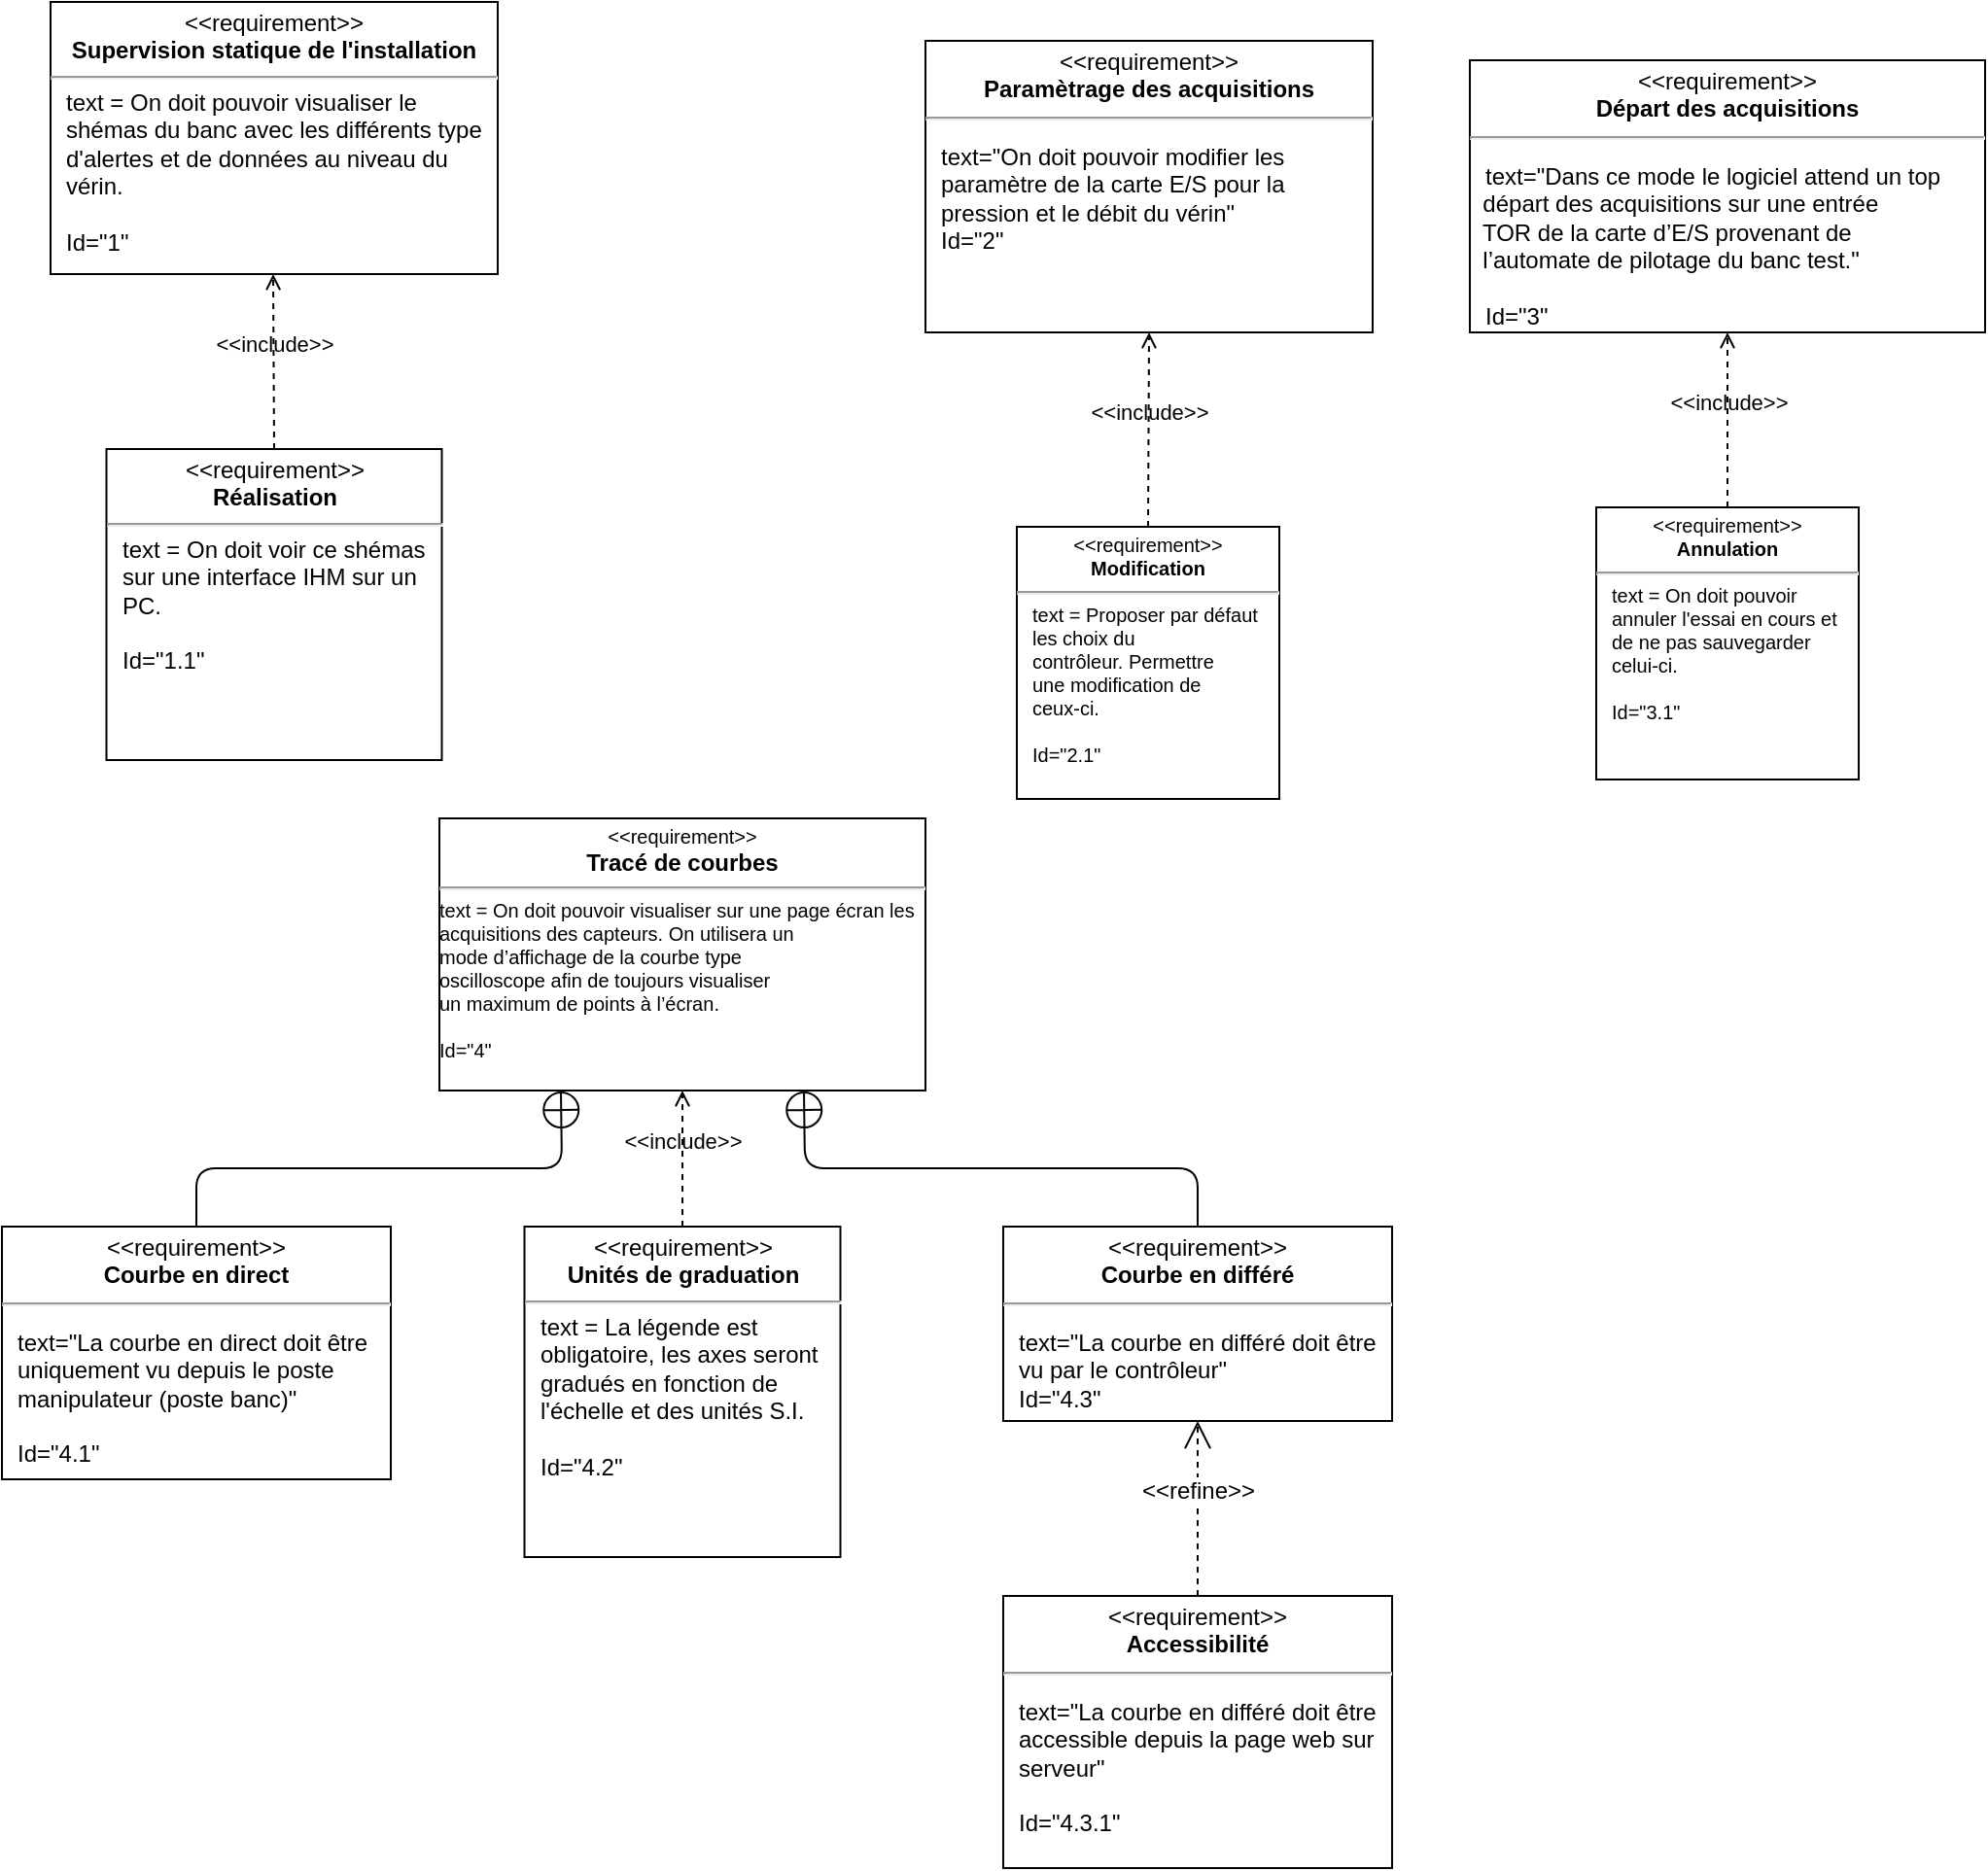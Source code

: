 <mxfile>
    <diagram id="v-w_UyHxcoHzM-9ri4jf" name="Page-1">
        <mxGraphModel dx="1111" dy="860" grid="1" gridSize="10" guides="1" tooltips="1" connect="1" arrows="1" fold="1" page="1" pageScale="1" pageWidth="1169" pageHeight="1654" math="0" shadow="0">
            <root>
                <mxCell id="0"/>
                <mxCell id="1" parent="0"/>
                <mxCell id="12" value="&lt;p style=&quot;margin: 4px 0px 0px&quot;&gt;&lt;font style=&quot;font-size: 12px&quot;&gt;&amp;lt;&amp;lt;requirement&amp;gt;&amp;gt;&lt;br&gt;&lt;span&gt;&lt;b&gt;Réalisation&lt;/b&gt;&lt;/span&gt;&lt;br&gt;&lt;/font&gt;&lt;/p&gt;&lt;hr&gt;&lt;p style=&quot;text-align: left ; margin: 0px 0px 0px 8px&quot;&gt;&lt;font style=&quot;font-size: 12px&quot;&gt;text =&amp;nbsp;&lt;span&gt;On doit voir ce shémas sur une interface IHM sur un PC.&lt;/span&gt;&lt;/font&gt;&lt;/p&gt;&lt;p style=&quot;text-align: left ; margin: 0px 0px 0px 8px&quot;&gt;&lt;font style=&quot;font-size: 12px&quot;&gt;&lt;span&gt;&lt;br&gt;&lt;/span&gt;&lt;/font&gt;&lt;/p&gt;&lt;p style=&quot;text-align: left ; margin: 0px 0px 0px 8px&quot;&gt;&lt;font style=&quot;font-size: 12px&quot;&gt;&lt;span&gt;Id=&quot;1.1&quot;&lt;/span&gt;&lt;/font&gt;&lt;/p&gt;" style="shape=rect;html=1;overflow=fill;whiteSpace=wrap;fontSize=10;align=center;" parent="1" vertex="1">
                    <mxGeometry x="148.75" y="310" width="172.5" height="160" as="geometry"/>
                </mxCell>
                <mxCell id="19" value="&lt;p style=&quot;margin: 0px ; margin-top: 4px ; text-align: center&quot;&gt;&lt;font style=&quot;font-size: 12px&quot;&gt;&amp;lt;&amp;lt;requirement&amp;gt;&amp;gt;&lt;br&gt;&lt;b&gt;Supervision statique de l'installation&lt;br&gt;&lt;/b&gt;&lt;/font&gt;&lt;/p&gt;&lt;hr&gt;&lt;p style=&quot;margin: 0px ; margin-left: 8px ; text-align: left&quot;&gt;&lt;font style=&quot;font-size: 12px&quot;&gt;text = On doit pouvoir visualiser le shémas du banc avec les différents type d'alertes et de données au niveau du vérin.&lt;/font&gt;&lt;/p&gt;&lt;p style=&quot;margin: 0px ; margin-left: 8px ; text-align: left&quot;&gt;&lt;font style=&quot;font-size: 12px&quot;&gt;&lt;br&gt;&lt;/font&gt;&lt;/p&gt;&lt;p style=&quot;margin: 0px ; margin-left: 8px ; text-align: left&quot;&gt;&lt;font style=&quot;font-size: 12px&quot;&gt;Id=&quot;1&quot;&lt;/font&gt;&lt;/p&gt;&lt;div style=&quot;padding: 0px ; margin: 0px&quot;&gt;&lt;br style=&quot;padding: 0px ; margin: 0px ; text-align: left&quot;&gt;&lt;/div&gt;" style="shape=rect;html=1;overflow=fill;whiteSpace=wrap;fontSize=10;" parent="1" vertex="1">
                    <mxGeometry x="120" y="80" width="230" height="140" as="geometry"/>
                </mxCell>
                <mxCell id="23" value="&lt;p style=&quot;margin: 0px ; margin-top: 4px ; text-align: center&quot;&gt;&amp;lt;&amp;lt;requirement&amp;gt;&amp;gt;&lt;br&gt;&lt;span&gt;&lt;b&gt;Modification&lt;/b&gt;&lt;/span&gt;&lt;br&gt;&lt;/p&gt;&lt;hr&gt;&lt;p style=&quot;text-align: left ; margin: 0px 0px 0px 8px&quot;&gt;text =&amp;nbsp;&lt;span style=&quot;text-align: center&quot;&gt;&lt;font style=&quot;font-size: 10px&quot;&gt;Proposer par défaut&lt;br&gt;les choix du&lt;br&gt;contrôleur. Permettre&lt;br&gt;une modification de&lt;br&gt;ceux-ci.&lt;/font&gt;&lt;/span&gt;&lt;/p&gt;&lt;p style=&quot;text-align: left ; margin: 0px 0px 0px 8px&quot;&gt;&lt;span style=&quot;text-align: center&quot;&gt;&lt;font style=&quot;font-size: 10px&quot;&gt;&lt;br&gt;&lt;/font&gt;&lt;/span&gt;&lt;/p&gt;&lt;p style=&quot;text-align: left ; margin: 0px 0px 0px 8px&quot;&gt;&lt;span style=&quot;text-align: center&quot;&gt;&lt;font style=&quot;font-size: 10px&quot;&gt;Id=&quot;2.1&quot;&lt;/font&gt;&lt;/span&gt;&lt;/p&gt;&lt;br&gt;&#9;&#9;&lt;br&gt;&#9;&lt;br&gt;&#9;&lt;br&gt;&#9;&#9;" style="shape=rect;html=1;overflow=fill;whiteSpace=wrap;fontSize=10;" parent="1" vertex="1">
                    <mxGeometry x="617" y="350" width="135" height="140" as="geometry"/>
                </mxCell>
                <mxCell id="28" value="&lt;p style=&quot;margin: 0px ; margin-top: 4px ; text-align: center&quot;&gt;&amp;lt;&amp;lt;requirement&amp;gt;&amp;gt;&lt;br&gt;&lt;span&gt;&lt;b&gt;Annulation&lt;/b&gt;&lt;/span&gt;&lt;br&gt;&lt;/p&gt;&lt;hr&gt;&lt;p style=&quot;text-align: left ; margin: 0px 0px 0px 8px&quot;&gt;text = On doit pouvoir annuler l'essai en cours et de ne pas sauvegarder celui-ci.&lt;span style=&quot;text-align: center&quot;&gt;&lt;font style=&quot;font-size: 10px&quot;&gt;&lt;br&gt;&lt;/font&gt;&lt;/span&gt;&lt;/p&gt;&lt;p style=&quot;text-align: left ; margin: 0px 0px 0px 8px&quot;&gt;&lt;br&gt;&lt;/p&gt;&lt;p style=&quot;text-align: left ; margin: 0px 0px 0px 8px&quot;&gt;Id=&quot;3.1&quot;&lt;/p&gt;&lt;br&gt;&#9;&#9;&lt;br&gt;&#9;&lt;br&gt;&#9;&lt;br&gt;&#9;&#9;" style="shape=rect;html=1;overflow=fill;whiteSpace=wrap;fontSize=10;" parent="1" vertex="1">
                    <mxGeometry x="915" y="340" width="135" height="140" as="geometry"/>
                </mxCell>
                <mxCell id="30" value="&lt;p style=&quot;margin: 0px ; margin-top: 4px ; text-align: center&quot;&gt;&amp;lt;&amp;lt;requirement&amp;gt;&amp;gt;&lt;br&gt;&lt;span style=&quot;font-size: 12px&quot;&gt;&lt;b&gt;Tracé de courbes&lt;/b&gt;&lt;/span&gt;&lt;/p&gt;&lt;hr&gt;&lt;div style=&quot;padding: 0px ; margin: 0px&quot;&gt;&lt;div&gt;&lt;div style=&quot;text-align: left&quot;&gt;text = On doit pouvoir v&lt;font&gt;&lt;font style=&quot;font-size: 10px&quot;&gt;&lt;span&gt;isualiser sur une page écran les&lt;br&gt;acquisitions des capteurs.&amp;nbsp;On utilisera un&lt;br&gt;&lt;/span&gt;&lt;span&gt;mode d’affichage de la courbe type&lt;br&gt;&lt;/span&gt;&lt;span&gt;oscilloscope afin de toujours visualiser&lt;br&gt;&lt;/span&gt;&lt;span&gt;un maximum de points à l’écran&lt;/span&gt;&lt;span style=&quot;text-align: center&quot;&gt;.&lt;/span&gt;&lt;/font&gt;&lt;/font&gt;&lt;/div&gt;&lt;div style=&quot;text-align: left&quot;&gt;&lt;font&gt;&lt;font style=&quot;font-size: 10px&quot;&gt;&lt;span style=&quot;text-align: center&quot;&gt;&lt;br&gt;&lt;/span&gt;&lt;/font&gt;&lt;/font&gt;&lt;/div&gt;&lt;div style=&quot;text-align: left&quot;&gt;&lt;font&gt;&lt;font style=&quot;font-size: 10px&quot;&gt;&lt;span style=&quot;text-align: center&quot;&gt;Id=&quot;4&quot;&lt;/span&gt;&lt;/font&gt;&lt;/font&gt;&lt;/div&gt;&lt;br&gt;&#9;&#9;&lt;br&gt;&#9;&lt;br&gt;&#9;&lt;br&gt;&#9;&#9;&lt;/div&gt;&lt;div style=&quot;text-align: left&quot;&gt;&lt;br&gt;&lt;/div&gt;&lt;/div&gt;" style="shape=rect;html=1;overflow=fill;whiteSpace=wrap;fontSize=10;" parent="1" vertex="1">
                    <mxGeometry x="320" y="500" width="250" height="140" as="geometry"/>
                </mxCell>
                <mxCell id="31" value="&lt;p style=&quot;margin: 4px 0px 0px&quot;&gt;&lt;font style=&quot;font-size: 12px&quot;&gt;&amp;lt;&amp;lt;requirement&amp;gt;&amp;gt;&lt;br&gt;&lt;b&gt;&lt;span&gt;Unités de graduation&lt;/span&gt;&lt;br&gt;&lt;/b&gt;&lt;/font&gt;&lt;/p&gt;&lt;hr&gt;&lt;p style=&quot;text-align: left ; margin: 0px 0px 0px 8px&quot;&gt;&lt;font style=&quot;font-size: 12px&quot;&gt;text = La l&lt;span&gt;égende est&amp;nbsp; obligatoire, les axes seront gradués en fonction de l'échelle et des unités S.I.&lt;/span&gt;&lt;/font&gt;&lt;/p&gt;&lt;p style=&quot;text-align: left ; margin: 0px 0px 0px 8px&quot;&gt;&lt;font style=&quot;font-size: 12px&quot;&gt;&lt;span&gt;&lt;br&gt;&lt;/span&gt;&lt;/font&gt;&lt;/p&gt;&lt;p style=&quot;text-align: left ; margin: 0px 0px 0px 8px&quot;&gt;&lt;font style=&quot;font-size: 12px&quot;&gt;&lt;span&gt;Id=&quot;4.2&quot;&lt;/span&gt;&lt;/font&gt;&lt;/p&gt;" style="shape=rect;html=1;overflow=fill;whiteSpace=wrap;fontSize=10;align=center;" parent="1" vertex="1">
                    <mxGeometry x="363.75" y="710" width="162.5" height="170" as="geometry"/>
                </mxCell>
                <mxCell id="33" value="&amp;lt;&amp;lt;include&amp;gt;&amp;gt;" style="html=1;verticalAlign=bottom;labelBackgroundColor=none;endArrow=open;endFill=0;dashed=1;exitX=0.5;exitY=0;exitDx=0;exitDy=0;entryX=0.5;entryY=1;entryDx=0;entryDy=0;" parent="1" source="31" target="30" edge="1">
                    <mxGeometry width="160" relative="1" as="geometry">
                        <mxPoint x="380" y="650" as="sourcePoint"/>
                        <mxPoint x="660" y="440" as="targetPoint"/>
                    </mxGeometry>
                </mxCell>
                <mxCell id="35" value="&amp;lt;&amp;lt;include&amp;gt;&amp;gt;" style="html=1;verticalAlign=bottom;labelBackgroundColor=none;endArrow=open;endFill=0;dashed=1;exitX=0.5;exitY=0;exitDx=0;exitDy=0;entryX=0.5;entryY=1;entryDx=0;entryDy=0;" parent="1" source="12" edge="1">
                    <mxGeometry width="160" relative="1" as="geometry">
                        <mxPoint x="234.5" y="290" as="sourcePoint"/>
                        <mxPoint x="234.5" y="220" as="targetPoint"/>
                    </mxGeometry>
                </mxCell>
                <mxCell id="36" value="&amp;lt;&amp;lt;include&amp;gt;&amp;gt;" style="html=1;verticalAlign=bottom;labelBackgroundColor=none;endArrow=open;endFill=0;dashed=1;exitX=0.5;exitY=0;exitDx=0;exitDy=0;entryX=0.5;entryY=1;entryDx=0;entryDy=0;" parent="1" source="23" target="43" edge="1">
                    <mxGeometry width="160" relative="1" as="geometry">
                        <mxPoint x="550.5" y="330" as="sourcePoint"/>
                        <mxPoint x="550" y="240" as="targetPoint"/>
                    </mxGeometry>
                </mxCell>
                <mxCell id="37" value="&amp;lt;&amp;lt;include&amp;gt;&amp;gt;" style="html=1;verticalAlign=bottom;labelBackgroundColor=none;endArrow=open;endFill=0;dashed=1;exitX=0.5;exitY=0;exitDx=0;exitDy=0;entryX=0.5;entryY=1;entryDx=0;entryDy=0;" parent="1" source="28" target="40" edge="1">
                    <mxGeometry width="160" relative="1" as="geometry">
                        <mxPoint x="845" y="300" as="sourcePoint"/>
                        <mxPoint x="845" y="210" as="targetPoint"/>
                    </mxGeometry>
                </mxCell>
                <mxCell id="40" value="&lt;p style=&quot;margin: 0px ; margin-top: 4px ; text-align: center&quot;&gt;&amp;lt;&amp;lt;requirement&amp;gt;&amp;gt;&lt;br&gt;&lt;b&gt;Départ des acquisitions&lt;/b&gt;&lt;/p&gt;&lt;hr&gt;&lt;p&gt;&lt;/p&gt;&lt;p style=&quot;margin: 0px ; margin-left: 8px ; text-align: left&quot;&gt;text=&quot;&lt;span style=&quot;font-family: &amp;#34;helvetica&amp;#34;&quot;&gt;Dans ce mode le logiciel attend un top&lt;/span&gt;&lt;/p&gt;&lt;div style=&quot;text-align: left&quot;&gt;&amp;nbsp; départ des acquisitions sur une entrée&lt;/div&gt;&lt;div style=&quot;text-align: left&quot;&gt;&amp;nbsp; TOR de la carte d’E/S provenant de&lt;/div&gt;&lt;div style=&quot;text-align: left&quot;&gt;&amp;nbsp; l’automate de pilotage du banc test.&lt;span&gt;&quot;&lt;/span&gt;&lt;/div&gt;&lt;div style=&quot;text-align: left&quot;&gt;&lt;span&gt;&lt;br&gt;&lt;/span&gt;&lt;/div&gt;&lt;p style=&quot;margin: 0px ; margin-left: 8px ; text-align: left&quot;&gt;Id=&quot;3&quot;&lt;/p&gt;" style="shape=rect;overflow=fill;html=1;whiteSpace=wrap;align=center;fontSize=12;" parent="1" vertex="1">
                    <mxGeometry x="850" y="110" width="265" height="140" as="geometry"/>
                </mxCell>
                <mxCell id="43" value="&lt;p style=&quot;margin: 0px ; margin-top: 4px ; text-align: center&quot;&gt;&amp;lt;&amp;lt;requirement&amp;gt;&amp;gt;&lt;br&gt;&lt;b&gt;Paramètrage des acquisitions&lt;/b&gt;&lt;/p&gt;&lt;hr&gt;&lt;p&gt;&lt;/p&gt;&lt;p style=&quot;margin: 0px ; margin-left: 8px ; text-align: left&quot;&gt;text=&quot;On doit pouvoir modifier les paramètre de la carte E/S pour la pression et le débit du vérin&quot;&lt;br&gt;Id=&quot;2&quot;&lt;/p&gt;" style="shape=rect;overflow=fill;html=1;whiteSpace=wrap;align=center;fontSize=12;" parent="1" vertex="1">
                    <mxGeometry x="570" y="100" width="230" height="150" as="geometry"/>
                </mxCell>
                <mxCell id="44" value="&lt;p style=&quot;margin: 0px ; margin-top: 4px ; text-align: center&quot;&gt;&amp;lt;&amp;lt;requirement&amp;gt;&amp;gt;&lt;br&gt;&lt;b&gt;Courbe en direct&lt;/b&gt;&lt;/p&gt;&lt;hr&gt;&lt;p&gt;&lt;/p&gt;&lt;p style=&quot;margin: 0px ; margin-left: 8px ; text-align: left&quot;&gt;text=&quot;La courbe en direct doit être uniquement vu depuis le poste manipulateur (poste banc)&quot;&lt;/p&gt;&lt;p style=&quot;margin: 0px ; margin-left: 8px ; text-align: left&quot;&gt;&lt;br&gt;Id=&quot;4.1&quot;&lt;/p&gt;" style="shape=rect;overflow=fill;html=1;whiteSpace=wrap;align=center;fontSize=12;" parent="1" vertex="1">
                    <mxGeometry x="95" y="710" width="200" height="130" as="geometry"/>
                </mxCell>
                <mxCell id="45" value="&lt;p style=&quot;margin: 0px ; margin-top: 4px ; text-align: center&quot;&gt;&amp;lt;&amp;lt;requirement&amp;gt;&amp;gt;&lt;br&gt;&lt;b&gt;Courbe en différé&lt;/b&gt;&lt;/p&gt;&lt;hr&gt;&lt;p&gt;&lt;/p&gt;&lt;p style=&quot;margin: 0px ; margin-left: 8px ; text-align: left&quot;&gt;text=&quot;La courbe en différé doit être vu par le contrôleur&quot;&lt;br&gt;Id=&quot;4.3&quot;&lt;/p&gt;" style="shape=rect;overflow=fill;html=1;whiteSpace=wrap;align=center;fontSize=12;" parent="1" vertex="1">
                    <mxGeometry x="610" y="710" width="200" height="100" as="geometry"/>
                </mxCell>
                <mxCell id="47" value="" style="endArrow=circlePlus;startArrow=none;endFill=0;startFill=0;endSize=8;html=1;labelBackgroundColor=none;fontSize=12;entryX=0.75;entryY=1;entryDx=0;entryDy=0;exitX=0.5;exitY=0;exitDx=0;exitDy=0;" parent="1" source="45" target="30" edge="1">
                    <mxGeometry width="160" relative="1" as="geometry">
                        <mxPoint x="605" y="620" as="sourcePoint"/>
                        <mxPoint x="765" y="620" as="targetPoint"/>
                        <Array as="points">
                            <mxPoint x="710" y="680"/>
                            <mxPoint x="508" y="680"/>
                        </Array>
                    </mxGeometry>
                </mxCell>
                <mxCell id="48" value="" style="endArrow=circlePlus;startArrow=none;endFill=0;startFill=0;endSize=8;html=1;labelBackgroundColor=none;fontSize=12;entryX=0.25;entryY=1;entryDx=0;entryDy=0;exitX=0.5;exitY=0;exitDx=0;exitDy=0;" parent="1" source="44" target="30" edge="1">
                    <mxGeometry width="160" relative="1" as="geometry">
                        <mxPoint x="670" y="720" as="sourcePoint"/>
                        <mxPoint x="509.5" y="653.36" as="targetPoint"/>
                        <Array as="points">
                            <mxPoint x="195" y="680"/>
                            <mxPoint x="383" y="680"/>
                        </Array>
                    </mxGeometry>
                </mxCell>
                <mxCell id="49" value="&lt;p style=&quot;margin: 0px ; margin-top: 4px ; text-align: center&quot;&gt;&amp;lt;&amp;lt;requirement&amp;gt;&amp;gt;&lt;br&gt;&lt;b&gt;Accessibilité&lt;/b&gt;&lt;/p&gt;&lt;hr&gt;&lt;p&gt;&lt;/p&gt;&lt;p style=&quot;margin: 0px ; margin-left: 8px ; text-align: left&quot;&gt;text=&quot;La courbe en différé doit être accessible depuis la page web sur serveur&quot;&lt;/p&gt;&lt;p style=&quot;margin: 0px ; margin-left: 8px ; text-align: left&quot;&gt;&lt;br&gt;Id=&quot;4.3.1&quot;&lt;/p&gt;" style="shape=rect;overflow=fill;html=1;whiteSpace=wrap;align=center;fontSize=12;" parent="1" vertex="1">
                    <mxGeometry x="610" y="900" width="200" height="140" as="geometry"/>
                </mxCell>
                <mxCell id="50" value="&amp;lt;&amp;lt;refine&amp;gt;&amp;gt;" style="edgeStyle=none;html=1;endArrow=open;endSize=12;dashed=1;verticalAlign=bottom;fontSize=12;exitX=0.5;exitY=0;exitDx=0;exitDy=0;entryX=0.5;entryY=1;entryDx=0;entryDy=0;" parent="1" source="49" target="45" edge="1">
                    <mxGeometry width="160" relative="1" as="geometry">
                        <mxPoint x="540" y="560" as="sourcePoint"/>
                        <mxPoint x="700" y="560" as="targetPoint"/>
                    </mxGeometry>
                </mxCell>
            </root>
        </mxGraphModel>
    </diagram>
</mxfile>